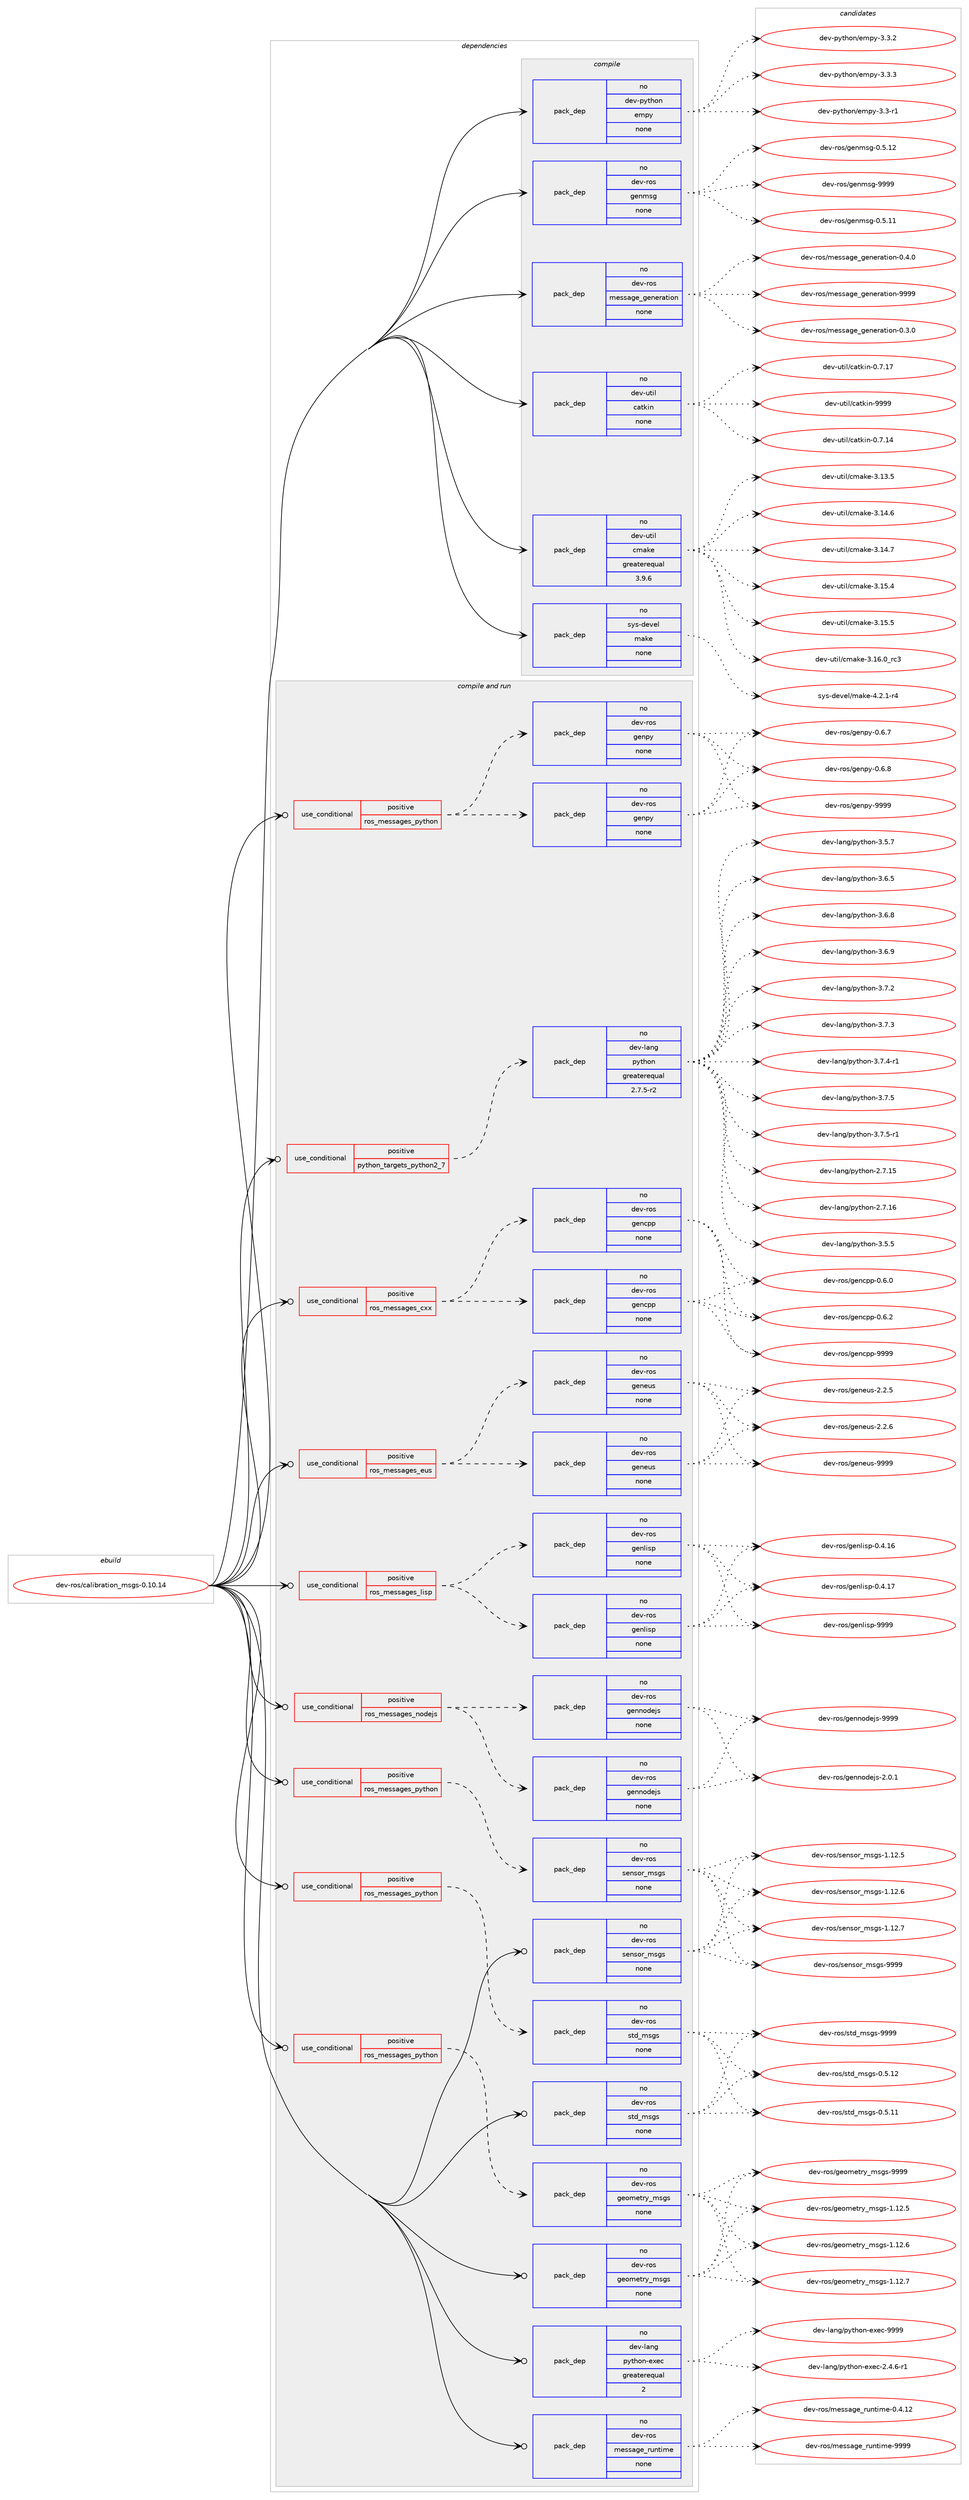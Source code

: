 digraph prolog {

# *************
# Graph options
# *************

newrank=true;
concentrate=true;
compound=true;
graph [rankdir=LR,fontname=Helvetica,fontsize=10,ranksep=1.5];#, ranksep=2.5, nodesep=0.2];
edge  [arrowhead=vee];
node  [fontname=Helvetica,fontsize=10];

# **********
# The ebuild
# **********

subgraph cluster_leftcol {
color=gray;
rank=same;
label=<<i>ebuild</i>>;
id [label="dev-ros/calibration_msgs-0.10.14", color=red, width=4, href="../dev-ros/calibration_msgs-0.10.14.svg"];
}

# ****************
# The dependencies
# ****************

subgraph cluster_midcol {
color=gray;
label=<<i>dependencies</i>>;
subgraph cluster_compile {
fillcolor="#eeeeee";
style=filled;
label=<<i>compile</i>>;
subgraph pack484321 {
dependency649005 [label=<<TABLE BORDER="0" CELLBORDER="1" CELLSPACING="0" CELLPADDING="4" WIDTH="220"><TR><TD ROWSPAN="6" CELLPADDING="30">pack_dep</TD></TR><TR><TD WIDTH="110">no</TD></TR><TR><TD>dev-python</TD></TR><TR><TD>empy</TD></TR><TR><TD>none</TD></TR><TR><TD></TD></TR></TABLE>>, shape=none, color=blue];
}
id:e -> dependency649005:w [weight=20,style="solid",arrowhead="vee"];
subgraph pack484322 {
dependency649006 [label=<<TABLE BORDER="0" CELLBORDER="1" CELLSPACING="0" CELLPADDING="4" WIDTH="220"><TR><TD ROWSPAN="6" CELLPADDING="30">pack_dep</TD></TR><TR><TD WIDTH="110">no</TD></TR><TR><TD>dev-ros</TD></TR><TR><TD>genmsg</TD></TR><TR><TD>none</TD></TR><TR><TD></TD></TR></TABLE>>, shape=none, color=blue];
}
id:e -> dependency649006:w [weight=20,style="solid",arrowhead="vee"];
subgraph pack484323 {
dependency649007 [label=<<TABLE BORDER="0" CELLBORDER="1" CELLSPACING="0" CELLPADDING="4" WIDTH="220"><TR><TD ROWSPAN="6" CELLPADDING="30">pack_dep</TD></TR><TR><TD WIDTH="110">no</TD></TR><TR><TD>dev-ros</TD></TR><TR><TD>message_generation</TD></TR><TR><TD>none</TD></TR><TR><TD></TD></TR></TABLE>>, shape=none, color=blue];
}
id:e -> dependency649007:w [weight=20,style="solid",arrowhead="vee"];
subgraph pack484324 {
dependency649008 [label=<<TABLE BORDER="0" CELLBORDER="1" CELLSPACING="0" CELLPADDING="4" WIDTH="220"><TR><TD ROWSPAN="6" CELLPADDING="30">pack_dep</TD></TR><TR><TD WIDTH="110">no</TD></TR><TR><TD>dev-util</TD></TR><TR><TD>catkin</TD></TR><TR><TD>none</TD></TR><TR><TD></TD></TR></TABLE>>, shape=none, color=blue];
}
id:e -> dependency649008:w [weight=20,style="solid",arrowhead="vee"];
subgraph pack484325 {
dependency649009 [label=<<TABLE BORDER="0" CELLBORDER="1" CELLSPACING="0" CELLPADDING="4" WIDTH="220"><TR><TD ROWSPAN="6" CELLPADDING="30">pack_dep</TD></TR><TR><TD WIDTH="110">no</TD></TR><TR><TD>dev-util</TD></TR><TR><TD>cmake</TD></TR><TR><TD>greaterequal</TD></TR><TR><TD>3.9.6</TD></TR></TABLE>>, shape=none, color=blue];
}
id:e -> dependency649009:w [weight=20,style="solid",arrowhead="vee"];
subgraph pack484326 {
dependency649010 [label=<<TABLE BORDER="0" CELLBORDER="1" CELLSPACING="0" CELLPADDING="4" WIDTH="220"><TR><TD ROWSPAN="6" CELLPADDING="30">pack_dep</TD></TR><TR><TD WIDTH="110">no</TD></TR><TR><TD>sys-devel</TD></TR><TR><TD>make</TD></TR><TR><TD>none</TD></TR><TR><TD></TD></TR></TABLE>>, shape=none, color=blue];
}
id:e -> dependency649010:w [weight=20,style="solid",arrowhead="vee"];
}
subgraph cluster_compileandrun {
fillcolor="#eeeeee";
style=filled;
label=<<i>compile and run</i>>;
subgraph cond152788 {
dependency649011 [label=<<TABLE BORDER="0" CELLBORDER="1" CELLSPACING="0" CELLPADDING="4"><TR><TD ROWSPAN="3" CELLPADDING="10">use_conditional</TD></TR><TR><TD>positive</TD></TR><TR><TD>python_targets_python2_7</TD></TR></TABLE>>, shape=none, color=red];
subgraph pack484327 {
dependency649012 [label=<<TABLE BORDER="0" CELLBORDER="1" CELLSPACING="0" CELLPADDING="4" WIDTH="220"><TR><TD ROWSPAN="6" CELLPADDING="30">pack_dep</TD></TR><TR><TD WIDTH="110">no</TD></TR><TR><TD>dev-lang</TD></TR><TR><TD>python</TD></TR><TR><TD>greaterequal</TD></TR><TR><TD>2.7.5-r2</TD></TR></TABLE>>, shape=none, color=blue];
}
dependency649011:e -> dependency649012:w [weight=20,style="dashed",arrowhead="vee"];
}
id:e -> dependency649011:w [weight=20,style="solid",arrowhead="odotvee"];
subgraph cond152789 {
dependency649013 [label=<<TABLE BORDER="0" CELLBORDER="1" CELLSPACING="0" CELLPADDING="4"><TR><TD ROWSPAN="3" CELLPADDING="10">use_conditional</TD></TR><TR><TD>positive</TD></TR><TR><TD>ros_messages_cxx</TD></TR></TABLE>>, shape=none, color=red];
subgraph pack484328 {
dependency649014 [label=<<TABLE BORDER="0" CELLBORDER="1" CELLSPACING="0" CELLPADDING="4" WIDTH="220"><TR><TD ROWSPAN="6" CELLPADDING="30">pack_dep</TD></TR><TR><TD WIDTH="110">no</TD></TR><TR><TD>dev-ros</TD></TR><TR><TD>gencpp</TD></TR><TR><TD>none</TD></TR><TR><TD></TD></TR></TABLE>>, shape=none, color=blue];
}
dependency649013:e -> dependency649014:w [weight=20,style="dashed",arrowhead="vee"];
subgraph pack484329 {
dependency649015 [label=<<TABLE BORDER="0" CELLBORDER="1" CELLSPACING="0" CELLPADDING="4" WIDTH="220"><TR><TD ROWSPAN="6" CELLPADDING="30">pack_dep</TD></TR><TR><TD WIDTH="110">no</TD></TR><TR><TD>dev-ros</TD></TR><TR><TD>gencpp</TD></TR><TR><TD>none</TD></TR><TR><TD></TD></TR></TABLE>>, shape=none, color=blue];
}
dependency649013:e -> dependency649015:w [weight=20,style="dashed",arrowhead="vee"];
}
id:e -> dependency649013:w [weight=20,style="solid",arrowhead="odotvee"];
subgraph cond152790 {
dependency649016 [label=<<TABLE BORDER="0" CELLBORDER="1" CELLSPACING="0" CELLPADDING="4"><TR><TD ROWSPAN="3" CELLPADDING="10">use_conditional</TD></TR><TR><TD>positive</TD></TR><TR><TD>ros_messages_eus</TD></TR></TABLE>>, shape=none, color=red];
subgraph pack484330 {
dependency649017 [label=<<TABLE BORDER="0" CELLBORDER="1" CELLSPACING="0" CELLPADDING="4" WIDTH="220"><TR><TD ROWSPAN="6" CELLPADDING="30">pack_dep</TD></TR><TR><TD WIDTH="110">no</TD></TR><TR><TD>dev-ros</TD></TR><TR><TD>geneus</TD></TR><TR><TD>none</TD></TR><TR><TD></TD></TR></TABLE>>, shape=none, color=blue];
}
dependency649016:e -> dependency649017:w [weight=20,style="dashed",arrowhead="vee"];
subgraph pack484331 {
dependency649018 [label=<<TABLE BORDER="0" CELLBORDER="1" CELLSPACING="0" CELLPADDING="4" WIDTH="220"><TR><TD ROWSPAN="6" CELLPADDING="30">pack_dep</TD></TR><TR><TD WIDTH="110">no</TD></TR><TR><TD>dev-ros</TD></TR><TR><TD>geneus</TD></TR><TR><TD>none</TD></TR><TR><TD></TD></TR></TABLE>>, shape=none, color=blue];
}
dependency649016:e -> dependency649018:w [weight=20,style="dashed",arrowhead="vee"];
}
id:e -> dependency649016:w [weight=20,style="solid",arrowhead="odotvee"];
subgraph cond152791 {
dependency649019 [label=<<TABLE BORDER="0" CELLBORDER="1" CELLSPACING="0" CELLPADDING="4"><TR><TD ROWSPAN="3" CELLPADDING="10">use_conditional</TD></TR><TR><TD>positive</TD></TR><TR><TD>ros_messages_lisp</TD></TR></TABLE>>, shape=none, color=red];
subgraph pack484332 {
dependency649020 [label=<<TABLE BORDER="0" CELLBORDER="1" CELLSPACING="0" CELLPADDING="4" WIDTH="220"><TR><TD ROWSPAN="6" CELLPADDING="30">pack_dep</TD></TR><TR><TD WIDTH="110">no</TD></TR><TR><TD>dev-ros</TD></TR><TR><TD>genlisp</TD></TR><TR><TD>none</TD></TR><TR><TD></TD></TR></TABLE>>, shape=none, color=blue];
}
dependency649019:e -> dependency649020:w [weight=20,style="dashed",arrowhead="vee"];
subgraph pack484333 {
dependency649021 [label=<<TABLE BORDER="0" CELLBORDER="1" CELLSPACING="0" CELLPADDING="4" WIDTH="220"><TR><TD ROWSPAN="6" CELLPADDING="30">pack_dep</TD></TR><TR><TD WIDTH="110">no</TD></TR><TR><TD>dev-ros</TD></TR><TR><TD>genlisp</TD></TR><TR><TD>none</TD></TR><TR><TD></TD></TR></TABLE>>, shape=none, color=blue];
}
dependency649019:e -> dependency649021:w [weight=20,style="dashed",arrowhead="vee"];
}
id:e -> dependency649019:w [weight=20,style="solid",arrowhead="odotvee"];
subgraph cond152792 {
dependency649022 [label=<<TABLE BORDER="0" CELLBORDER="1" CELLSPACING="0" CELLPADDING="4"><TR><TD ROWSPAN="3" CELLPADDING="10">use_conditional</TD></TR><TR><TD>positive</TD></TR><TR><TD>ros_messages_nodejs</TD></TR></TABLE>>, shape=none, color=red];
subgraph pack484334 {
dependency649023 [label=<<TABLE BORDER="0" CELLBORDER="1" CELLSPACING="0" CELLPADDING="4" WIDTH="220"><TR><TD ROWSPAN="6" CELLPADDING="30">pack_dep</TD></TR><TR><TD WIDTH="110">no</TD></TR><TR><TD>dev-ros</TD></TR><TR><TD>gennodejs</TD></TR><TR><TD>none</TD></TR><TR><TD></TD></TR></TABLE>>, shape=none, color=blue];
}
dependency649022:e -> dependency649023:w [weight=20,style="dashed",arrowhead="vee"];
subgraph pack484335 {
dependency649024 [label=<<TABLE BORDER="0" CELLBORDER="1" CELLSPACING="0" CELLPADDING="4" WIDTH="220"><TR><TD ROWSPAN="6" CELLPADDING="30">pack_dep</TD></TR><TR><TD WIDTH="110">no</TD></TR><TR><TD>dev-ros</TD></TR><TR><TD>gennodejs</TD></TR><TR><TD>none</TD></TR><TR><TD></TD></TR></TABLE>>, shape=none, color=blue];
}
dependency649022:e -> dependency649024:w [weight=20,style="dashed",arrowhead="vee"];
}
id:e -> dependency649022:w [weight=20,style="solid",arrowhead="odotvee"];
subgraph cond152793 {
dependency649025 [label=<<TABLE BORDER="0" CELLBORDER="1" CELLSPACING="0" CELLPADDING="4"><TR><TD ROWSPAN="3" CELLPADDING="10">use_conditional</TD></TR><TR><TD>positive</TD></TR><TR><TD>ros_messages_python</TD></TR></TABLE>>, shape=none, color=red];
subgraph pack484336 {
dependency649026 [label=<<TABLE BORDER="0" CELLBORDER="1" CELLSPACING="0" CELLPADDING="4" WIDTH="220"><TR><TD ROWSPAN="6" CELLPADDING="30">pack_dep</TD></TR><TR><TD WIDTH="110">no</TD></TR><TR><TD>dev-ros</TD></TR><TR><TD>genpy</TD></TR><TR><TD>none</TD></TR><TR><TD></TD></TR></TABLE>>, shape=none, color=blue];
}
dependency649025:e -> dependency649026:w [weight=20,style="dashed",arrowhead="vee"];
subgraph pack484337 {
dependency649027 [label=<<TABLE BORDER="0" CELLBORDER="1" CELLSPACING="0" CELLPADDING="4" WIDTH="220"><TR><TD ROWSPAN="6" CELLPADDING="30">pack_dep</TD></TR><TR><TD WIDTH="110">no</TD></TR><TR><TD>dev-ros</TD></TR><TR><TD>genpy</TD></TR><TR><TD>none</TD></TR><TR><TD></TD></TR></TABLE>>, shape=none, color=blue];
}
dependency649025:e -> dependency649027:w [weight=20,style="dashed",arrowhead="vee"];
}
id:e -> dependency649025:w [weight=20,style="solid",arrowhead="odotvee"];
subgraph cond152794 {
dependency649028 [label=<<TABLE BORDER="0" CELLBORDER="1" CELLSPACING="0" CELLPADDING="4"><TR><TD ROWSPAN="3" CELLPADDING="10">use_conditional</TD></TR><TR><TD>positive</TD></TR><TR><TD>ros_messages_python</TD></TR></TABLE>>, shape=none, color=red];
subgraph pack484338 {
dependency649029 [label=<<TABLE BORDER="0" CELLBORDER="1" CELLSPACING="0" CELLPADDING="4" WIDTH="220"><TR><TD ROWSPAN="6" CELLPADDING="30">pack_dep</TD></TR><TR><TD WIDTH="110">no</TD></TR><TR><TD>dev-ros</TD></TR><TR><TD>geometry_msgs</TD></TR><TR><TD>none</TD></TR><TR><TD></TD></TR></TABLE>>, shape=none, color=blue];
}
dependency649028:e -> dependency649029:w [weight=20,style="dashed",arrowhead="vee"];
}
id:e -> dependency649028:w [weight=20,style="solid",arrowhead="odotvee"];
subgraph cond152795 {
dependency649030 [label=<<TABLE BORDER="0" CELLBORDER="1" CELLSPACING="0" CELLPADDING="4"><TR><TD ROWSPAN="3" CELLPADDING="10">use_conditional</TD></TR><TR><TD>positive</TD></TR><TR><TD>ros_messages_python</TD></TR></TABLE>>, shape=none, color=red];
subgraph pack484339 {
dependency649031 [label=<<TABLE BORDER="0" CELLBORDER="1" CELLSPACING="0" CELLPADDING="4" WIDTH="220"><TR><TD ROWSPAN="6" CELLPADDING="30">pack_dep</TD></TR><TR><TD WIDTH="110">no</TD></TR><TR><TD>dev-ros</TD></TR><TR><TD>sensor_msgs</TD></TR><TR><TD>none</TD></TR><TR><TD></TD></TR></TABLE>>, shape=none, color=blue];
}
dependency649030:e -> dependency649031:w [weight=20,style="dashed",arrowhead="vee"];
}
id:e -> dependency649030:w [weight=20,style="solid",arrowhead="odotvee"];
subgraph cond152796 {
dependency649032 [label=<<TABLE BORDER="0" CELLBORDER="1" CELLSPACING="0" CELLPADDING="4"><TR><TD ROWSPAN="3" CELLPADDING="10">use_conditional</TD></TR><TR><TD>positive</TD></TR><TR><TD>ros_messages_python</TD></TR></TABLE>>, shape=none, color=red];
subgraph pack484340 {
dependency649033 [label=<<TABLE BORDER="0" CELLBORDER="1" CELLSPACING="0" CELLPADDING="4" WIDTH="220"><TR><TD ROWSPAN="6" CELLPADDING="30">pack_dep</TD></TR><TR><TD WIDTH="110">no</TD></TR><TR><TD>dev-ros</TD></TR><TR><TD>std_msgs</TD></TR><TR><TD>none</TD></TR><TR><TD></TD></TR></TABLE>>, shape=none, color=blue];
}
dependency649032:e -> dependency649033:w [weight=20,style="dashed",arrowhead="vee"];
}
id:e -> dependency649032:w [weight=20,style="solid",arrowhead="odotvee"];
subgraph pack484341 {
dependency649034 [label=<<TABLE BORDER="0" CELLBORDER="1" CELLSPACING="0" CELLPADDING="4" WIDTH="220"><TR><TD ROWSPAN="6" CELLPADDING="30">pack_dep</TD></TR><TR><TD WIDTH="110">no</TD></TR><TR><TD>dev-lang</TD></TR><TR><TD>python-exec</TD></TR><TR><TD>greaterequal</TD></TR><TR><TD>2</TD></TR></TABLE>>, shape=none, color=blue];
}
id:e -> dependency649034:w [weight=20,style="solid",arrowhead="odotvee"];
subgraph pack484342 {
dependency649035 [label=<<TABLE BORDER="0" CELLBORDER="1" CELLSPACING="0" CELLPADDING="4" WIDTH="220"><TR><TD ROWSPAN="6" CELLPADDING="30">pack_dep</TD></TR><TR><TD WIDTH="110">no</TD></TR><TR><TD>dev-ros</TD></TR><TR><TD>geometry_msgs</TD></TR><TR><TD>none</TD></TR><TR><TD></TD></TR></TABLE>>, shape=none, color=blue];
}
id:e -> dependency649035:w [weight=20,style="solid",arrowhead="odotvee"];
subgraph pack484343 {
dependency649036 [label=<<TABLE BORDER="0" CELLBORDER="1" CELLSPACING="0" CELLPADDING="4" WIDTH="220"><TR><TD ROWSPAN="6" CELLPADDING="30">pack_dep</TD></TR><TR><TD WIDTH="110">no</TD></TR><TR><TD>dev-ros</TD></TR><TR><TD>message_runtime</TD></TR><TR><TD>none</TD></TR><TR><TD></TD></TR></TABLE>>, shape=none, color=blue];
}
id:e -> dependency649036:w [weight=20,style="solid",arrowhead="odotvee"];
subgraph pack484344 {
dependency649037 [label=<<TABLE BORDER="0" CELLBORDER="1" CELLSPACING="0" CELLPADDING="4" WIDTH="220"><TR><TD ROWSPAN="6" CELLPADDING="30">pack_dep</TD></TR><TR><TD WIDTH="110">no</TD></TR><TR><TD>dev-ros</TD></TR><TR><TD>sensor_msgs</TD></TR><TR><TD>none</TD></TR><TR><TD></TD></TR></TABLE>>, shape=none, color=blue];
}
id:e -> dependency649037:w [weight=20,style="solid",arrowhead="odotvee"];
subgraph pack484345 {
dependency649038 [label=<<TABLE BORDER="0" CELLBORDER="1" CELLSPACING="0" CELLPADDING="4" WIDTH="220"><TR><TD ROWSPAN="6" CELLPADDING="30">pack_dep</TD></TR><TR><TD WIDTH="110">no</TD></TR><TR><TD>dev-ros</TD></TR><TR><TD>std_msgs</TD></TR><TR><TD>none</TD></TR><TR><TD></TD></TR></TABLE>>, shape=none, color=blue];
}
id:e -> dependency649038:w [weight=20,style="solid",arrowhead="odotvee"];
}
subgraph cluster_run {
fillcolor="#eeeeee";
style=filled;
label=<<i>run</i>>;
}
}

# **************
# The candidates
# **************

subgraph cluster_choices {
rank=same;
color=gray;
label=<<i>candidates</i>>;

subgraph choice484321 {
color=black;
nodesep=1;
choice1001011184511212111610411111047101109112121455146514511449 [label="dev-python/empy-3.3-r1", color=red, width=4,href="../dev-python/empy-3.3-r1.svg"];
choice1001011184511212111610411111047101109112121455146514650 [label="dev-python/empy-3.3.2", color=red, width=4,href="../dev-python/empy-3.3.2.svg"];
choice1001011184511212111610411111047101109112121455146514651 [label="dev-python/empy-3.3.3", color=red, width=4,href="../dev-python/empy-3.3.3.svg"];
dependency649005:e -> choice1001011184511212111610411111047101109112121455146514511449:w [style=dotted,weight="100"];
dependency649005:e -> choice1001011184511212111610411111047101109112121455146514650:w [style=dotted,weight="100"];
dependency649005:e -> choice1001011184511212111610411111047101109112121455146514651:w [style=dotted,weight="100"];
}
subgraph choice484322 {
color=black;
nodesep=1;
choice100101118451141111154710310111010911510345484653464949 [label="dev-ros/genmsg-0.5.11", color=red, width=4,href="../dev-ros/genmsg-0.5.11.svg"];
choice100101118451141111154710310111010911510345484653464950 [label="dev-ros/genmsg-0.5.12", color=red, width=4,href="../dev-ros/genmsg-0.5.12.svg"];
choice10010111845114111115471031011101091151034557575757 [label="dev-ros/genmsg-9999", color=red, width=4,href="../dev-ros/genmsg-9999.svg"];
dependency649006:e -> choice100101118451141111154710310111010911510345484653464949:w [style=dotted,weight="100"];
dependency649006:e -> choice100101118451141111154710310111010911510345484653464950:w [style=dotted,weight="100"];
dependency649006:e -> choice10010111845114111115471031011101091151034557575757:w [style=dotted,weight="100"];
}
subgraph choice484323 {
color=black;
nodesep=1;
choice1001011184511411111547109101115115971031019510310111010111497116105111110454846514648 [label="dev-ros/message_generation-0.3.0", color=red, width=4,href="../dev-ros/message_generation-0.3.0.svg"];
choice1001011184511411111547109101115115971031019510310111010111497116105111110454846524648 [label="dev-ros/message_generation-0.4.0", color=red, width=4,href="../dev-ros/message_generation-0.4.0.svg"];
choice10010111845114111115471091011151159710310195103101110101114971161051111104557575757 [label="dev-ros/message_generation-9999", color=red, width=4,href="../dev-ros/message_generation-9999.svg"];
dependency649007:e -> choice1001011184511411111547109101115115971031019510310111010111497116105111110454846514648:w [style=dotted,weight="100"];
dependency649007:e -> choice1001011184511411111547109101115115971031019510310111010111497116105111110454846524648:w [style=dotted,weight="100"];
dependency649007:e -> choice10010111845114111115471091011151159710310195103101110101114971161051111104557575757:w [style=dotted,weight="100"];
}
subgraph choice484324 {
color=black;
nodesep=1;
choice1001011184511711610510847999711610710511045484655464952 [label="dev-util/catkin-0.7.14", color=red, width=4,href="../dev-util/catkin-0.7.14.svg"];
choice1001011184511711610510847999711610710511045484655464955 [label="dev-util/catkin-0.7.17", color=red, width=4,href="../dev-util/catkin-0.7.17.svg"];
choice100101118451171161051084799971161071051104557575757 [label="dev-util/catkin-9999", color=red, width=4,href="../dev-util/catkin-9999.svg"];
dependency649008:e -> choice1001011184511711610510847999711610710511045484655464952:w [style=dotted,weight="100"];
dependency649008:e -> choice1001011184511711610510847999711610710511045484655464955:w [style=dotted,weight="100"];
dependency649008:e -> choice100101118451171161051084799971161071051104557575757:w [style=dotted,weight="100"];
}
subgraph choice484325 {
color=black;
nodesep=1;
choice1001011184511711610510847991099710710145514649514653 [label="dev-util/cmake-3.13.5", color=red, width=4,href="../dev-util/cmake-3.13.5.svg"];
choice1001011184511711610510847991099710710145514649524654 [label="dev-util/cmake-3.14.6", color=red, width=4,href="../dev-util/cmake-3.14.6.svg"];
choice1001011184511711610510847991099710710145514649524655 [label="dev-util/cmake-3.14.7", color=red, width=4,href="../dev-util/cmake-3.14.7.svg"];
choice1001011184511711610510847991099710710145514649534652 [label="dev-util/cmake-3.15.4", color=red, width=4,href="../dev-util/cmake-3.15.4.svg"];
choice1001011184511711610510847991099710710145514649534653 [label="dev-util/cmake-3.15.5", color=red, width=4,href="../dev-util/cmake-3.15.5.svg"];
choice1001011184511711610510847991099710710145514649544648951149951 [label="dev-util/cmake-3.16.0_rc3", color=red, width=4,href="../dev-util/cmake-3.16.0_rc3.svg"];
dependency649009:e -> choice1001011184511711610510847991099710710145514649514653:w [style=dotted,weight="100"];
dependency649009:e -> choice1001011184511711610510847991099710710145514649524654:w [style=dotted,weight="100"];
dependency649009:e -> choice1001011184511711610510847991099710710145514649524655:w [style=dotted,weight="100"];
dependency649009:e -> choice1001011184511711610510847991099710710145514649534652:w [style=dotted,weight="100"];
dependency649009:e -> choice1001011184511711610510847991099710710145514649534653:w [style=dotted,weight="100"];
dependency649009:e -> choice1001011184511711610510847991099710710145514649544648951149951:w [style=dotted,weight="100"];
}
subgraph choice484326 {
color=black;
nodesep=1;
choice1151211154510010111810110847109971071014552465046494511452 [label="sys-devel/make-4.2.1-r4", color=red, width=4,href="../sys-devel/make-4.2.1-r4.svg"];
dependency649010:e -> choice1151211154510010111810110847109971071014552465046494511452:w [style=dotted,weight="100"];
}
subgraph choice484327 {
color=black;
nodesep=1;
choice10010111845108971101034711212111610411111045504655464953 [label="dev-lang/python-2.7.15", color=red, width=4,href="../dev-lang/python-2.7.15.svg"];
choice10010111845108971101034711212111610411111045504655464954 [label="dev-lang/python-2.7.16", color=red, width=4,href="../dev-lang/python-2.7.16.svg"];
choice100101118451089711010347112121116104111110455146534653 [label="dev-lang/python-3.5.5", color=red, width=4,href="../dev-lang/python-3.5.5.svg"];
choice100101118451089711010347112121116104111110455146534655 [label="dev-lang/python-3.5.7", color=red, width=4,href="../dev-lang/python-3.5.7.svg"];
choice100101118451089711010347112121116104111110455146544653 [label="dev-lang/python-3.6.5", color=red, width=4,href="../dev-lang/python-3.6.5.svg"];
choice100101118451089711010347112121116104111110455146544656 [label="dev-lang/python-3.6.8", color=red, width=4,href="../dev-lang/python-3.6.8.svg"];
choice100101118451089711010347112121116104111110455146544657 [label="dev-lang/python-3.6.9", color=red, width=4,href="../dev-lang/python-3.6.9.svg"];
choice100101118451089711010347112121116104111110455146554650 [label="dev-lang/python-3.7.2", color=red, width=4,href="../dev-lang/python-3.7.2.svg"];
choice100101118451089711010347112121116104111110455146554651 [label="dev-lang/python-3.7.3", color=red, width=4,href="../dev-lang/python-3.7.3.svg"];
choice1001011184510897110103471121211161041111104551465546524511449 [label="dev-lang/python-3.7.4-r1", color=red, width=4,href="../dev-lang/python-3.7.4-r1.svg"];
choice100101118451089711010347112121116104111110455146554653 [label="dev-lang/python-3.7.5", color=red, width=4,href="../dev-lang/python-3.7.5.svg"];
choice1001011184510897110103471121211161041111104551465546534511449 [label="dev-lang/python-3.7.5-r1", color=red, width=4,href="../dev-lang/python-3.7.5-r1.svg"];
dependency649012:e -> choice10010111845108971101034711212111610411111045504655464953:w [style=dotted,weight="100"];
dependency649012:e -> choice10010111845108971101034711212111610411111045504655464954:w [style=dotted,weight="100"];
dependency649012:e -> choice100101118451089711010347112121116104111110455146534653:w [style=dotted,weight="100"];
dependency649012:e -> choice100101118451089711010347112121116104111110455146534655:w [style=dotted,weight="100"];
dependency649012:e -> choice100101118451089711010347112121116104111110455146544653:w [style=dotted,weight="100"];
dependency649012:e -> choice100101118451089711010347112121116104111110455146544656:w [style=dotted,weight="100"];
dependency649012:e -> choice100101118451089711010347112121116104111110455146544657:w [style=dotted,weight="100"];
dependency649012:e -> choice100101118451089711010347112121116104111110455146554650:w [style=dotted,weight="100"];
dependency649012:e -> choice100101118451089711010347112121116104111110455146554651:w [style=dotted,weight="100"];
dependency649012:e -> choice1001011184510897110103471121211161041111104551465546524511449:w [style=dotted,weight="100"];
dependency649012:e -> choice100101118451089711010347112121116104111110455146554653:w [style=dotted,weight="100"];
dependency649012:e -> choice1001011184510897110103471121211161041111104551465546534511449:w [style=dotted,weight="100"];
}
subgraph choice484328 {
color=black;
nodesep=1;
choice100101118451141111154710310111099112112454846544648 [label="dev-ros/gencpp-0.6.0", color=red, width=4,href="../dev-ros/gencpp-0.6.0.svg"];
choice100101118451141111154710310111099112112454846544650 [label="dev-ros/gencpp-0.6.2", color=red, width=4,href="../dev-ros/gencpp-0.6.2.svg"];
choice1001011184511411111547103101110991121124557575757 [label="dev-ros/gencpp-9999", color=red, width=4,href="../dev-ros/gencpp-9999.svg"];
dependency649014:e -> choice100101118451141111154710310111099112112454846544648:w [style=dotted,weight="100"];
dependency649014:e -> choice100101118451141111154710310111099112112454846544650:w [style=dotted,weight="100"];
dependency649014:e -> choice1001011184511411111547103101110991121124557575757:w [style=dotted,weight="100"];
}
subgraph choice484329 {
color=black;
nodesep=1;
choice100101118451141111154710310111099112112454846544648 [label="dev-ros/gencpp-0.6.0", color=red, width=4,href="../dev-ros/gencpp-0.6.0.svg"];
choice100101118451141111154710310111099112112454846544650 [label="dev-ros/gencpp-0.6.2", color=red, width=4,href="../dev-ros/gencpp-0.6.2.svg"];
choice1001011184511411111547103101110991121124557575757 [label="dev-ros/gencpp-9999", color=red, width=4,href="../dev-ros/gencpp-9999.svg"];
dependency649015:e -> choice100101118451141111154710310111099112112454846544648:w [style=dotted,weight="100"];
dependency649015:e -> choice100101118451141111154710310111099112112454846544650:w [style=dotted,weight="100"];
dependency649015:e -> choice1001011184511411111547103101110991121124557575757:w [style=dotted,weight="100"];
}
subgraph choice484330 {
color=black;
nodesep=1;
choice1001011184511411111547103101110101117115455046504653 [label="dev-ros/geneus-2.2.5", color=red, width=4,href="../dev-ros/geneus-2.2.5.svg"];
choice1001011184511411111547103101110101117115455046504654 [label="dev-ros/geneus-2.2.6", color=red, width=4,href="../dev-ros/geneus-2.2.6.svg"];
choice10010111845114111115471031011101011171154557575757 [label="dev-ros/geneus-9999", color=red, width=4,href="../dev-ros/geneus-9999.svg"];
dependency649017:e -> choice1001011184511411111547103101110101117115455046504653:w [style=dotted,weight="100"];
dependency649017:e -> choice1001011184511411111547103101110101117115455046504654:w [style=dotted,weight="100"];
dependency649017:e -> choice10010111845114111115471031011101011171154557575757:w [style=dotted,weight="100"];
}
subgraph choice484331 {
color=black;
nodesep=1;
choice1001011184511411111547103101110101117115455046504653 [label="dev-ros/geneus-2.2.5", color=red, width=4,href="../dev-ros/geneus-2.2.5.svg"];
choice1001011184511411111547103101110101117115455046504654 [label="dev-ros/geneus-2.2.6", color=red, width=4,href="../dev-ros/geneus-2.2.6.svg"];
choice10010111845114111115471031011101011171154557575757 [label="dev-ros/geneus-9999", color=red, width=4,href="../dev-ros/geneus-9999.svg"];
dependency649018:e -> choice1001011184511411111547103101110101117115455046504653:w [style=dotted,weight="100"];
dependency649018:e -> choice1001011184511411111547103101110101117115455046504654:w [style=dotted,weight="100"];
dependency649018:e -> choice10010111845114111115471031011101011171154557575757:w [style=dotted,weight="100"];
}
subgraph choice484332 {
color=black;
nodesep=1;
choice100101118451141111154710310111010810511511245484652464954 [label="dev-ros/genlisp-0.4.16", color=red, width=4,href="../dev-ros/genlisp-0.4.16.svg"];
choice100101118451141111154710310111010810511511245484652464955 [label="dev-ros/genlisp-0.4.17", color=red, width=4,href="../dev-ros/genlisp-0.4.17.svg"];
choice10010111845114111115471031011101081051151124557575757 [label="dev-ros/genlisp-9999", color=red, width=4,href="../dev-ros/genlisp-9999.svg"];
dependency649020:e -> choice100101118451141111154710310111010810511511245484652464954:w [style=dotted,weight="100"];
dependency649020:e -> choice100101118451141111154710310111010810511511245484652464955:w [style=dotted,weight="100"];
dependency649020:e -> choice10010111845114111115471031011101081051151124557575757:w [style=dotted,weight="100"];
}
subgraph choice484333 {
color=black;
nodesep=1;
choice100101118451141111154710310111010810511511245484652464954 [label="dev-ros/genlisp-0.4.16", color=red, width=4,href="../dev-ros/genlisp-0.4.16.svg"];
choice100101118451141111154710310111010810511511245484652464955 [label="dev-ros/genlisp-0.4.17", color=red, width=4,href="../dev-ros/genlisp-0.4.17.svg"];
choice10010111845114111115471031011101081051151124557575757 [label="dev-ros/genlisp-9999", color=red, width=4,href="../dev-ros/genlisp-9999.svg"];
dependency649021:e -> choice100101118451141111154710310111010810511511245484652464954:w [style=dotted,weight="100"];
dependency649021:e -> choice100101118451141111154710310111010810511511245484652464955:w [style=dotted,weight="100"];
dependency649021:e -> choice10010111845114111115471031011101081051151124557575757:w [style=dotted,weight="100"];
}
subgraph choice484334 {
color=black;
nodesep=1;
choice1001011184511411111547103101110110111100101106115455046484649 [label="dev-ros/gennodejs-2.0.1", color=red, width=4,href="../dev-ros/gennodejs-2.0.1.svg"];
choice10010111845114111115471031011101101111001011061154557575757 [label="dev-ros/gennodejs-9999", color=red, width=4,href="../dev-ros/gennodejs-9999.svg"];
dependency649023:e -> choice1001011184511411111547103101110110111100101106115455046484649:w [style=dotted,weight="100"];
dependency649023:e -> choice10010111845114111115471031011101101111001011061154557575757:w [style=dotted,weight="100"];
}
subgraph choice484335 {
color=black;
nodesep=1;
choice1001011184511411111547103101110110111100101106115455046484649 [label="dev-ros/gennodejs-2.0.1", color=red, width=4,href="../dev-ros/gennodejs-2.0.1.svg"];
choice10010111845114111115471031011101101111001011061154557575757 [label="dev-ros/gennodejs-9999", color=red, width=4,href="../dev-ros/gennodejs-9999.svg"];
dependency649024:e -> choice1001011184511411111547103101110110111100101106115455046484649:w [style=dotted,weight="100"];
dependency649024:e -> choice10010111845114111115471031011101101111001011061154557575757:w [style=dotted,weight="100"];
}
subgraph choice484336 {
color=black;
nodesep=1;
choice1001011184511411111547103101110112121454846544655 [label="dev-ros/genpy-0.6.7", color=red, width=4,href="../dev-ros/genpy-0.6.7.svg"];
choice1001011184511411111547103101110112121454846544656 [label="dev-ros/genpy-0.6.8", color=red, width=4,href="../dev-ros/genpy-0.6.8.svg"];
choice10010111845114111115471031011101121214557575757 [label="dev-ros/genpy-9999", color=red, width=4,href="../dev-ros/genpy-9999.svg"];
dependency649026:e -> choice1001011184511411111547103101110112121454846544655:w [style=dotted,weight="100"];
dependency649026:e -> choice1001011184511411111547103101110112121454846544656:w [style=dotted,weight="100"];
dependency649026:e -> choice10010111845114111115471031011101121214557575757:w [style=dotted,weight="100"];
}
subgraph choice484337 {
color=black;
nodesep=1;
choice1001011184511411111547103101110112121454846544655 [label="dev-ros/genpy-0.6.7", color=red, width=4,href="../dev-ros/genpy-0.6.7.svg"];
choice1001011184511411111547103101110112121454846544656 [label="dev-ros/genpy-0.6.8", color=red, width=4,href="../dev-ros/genpy-0.6.8.svg"];
choice10010111845114111115471031011101121214557575757 [label="dev-ros/genpy-9999", color=red, width=4,href="../dev-ros/genpy-9999.svg"];
dependency649027:e -> choice1001011184511411111547103101110112121454846544655:w [style=dotted,weight="100"];
dependency649027:e -> choice1001011184511411111547103101110112121454846544656:w [style=dotted,weight="100"];
dependency649027:e -> choice10010111845114111115471031011101121214557575757:w [style=dotted,weight="100"];
}
subgraph choice484338 {
color=black;
nodesep=1;
choice10010111845114111115471031011111091011161141219510911510311545494649504653 [label="dev-ros/geometry_msgs-1.12.5", color=red, width=4,href="../dev-ros/geometry_msgs-1.12.5.svg"];
choice10010111845114111115471031011111091011161141219510911510311545494649504654 [label="dev-ros/geometry_msgs-1.12.6", color=red, width=4,href="../dev-ros/geometry_msgs-1.12.6.svg"];
choice10010111845114111115471031011111091011161141219510911510311545494649504655 [label="dev-ros/geometry_msgs-1.12.7", color=red, width=4,href="../dev-ros/geometry_msgs-1.12.7.svg"];
choice1001011184511411111547103101111109101116114121951091151031154557575757 [label="dev-ros/geometry_msgs-9999", color=red, width=4,href="../dev-ros/geometry_msgs-9999.svg"];
dependency649029:e -> choice10010111845114111115471031011111091011161141219510911510311545494649504653:w [style=dotted,weight="100"];
dependency649029:e -> choice10010111845114111115471031011111091011161141219510911510311545494649504654:w [style=dotted,weight="100"];
dependency649029:e -> choice10010111845114111115471031011111091011161141219510911510311545494649504655:w [style=dotted,weight="100"];
dependency649029:e -> choice1001011184511411111547103101111109101116114121951091151031154557575757:w [style=dotted,weight="100"];
}
subgraph choice484339 {
color=black;
nodesep=1;
choice10010111845114111115471151011101151111149510911510311545494649504653 [label="dev-ros/sensor_msgs-1.12.5", color=red, width=4,href="../dev-ros/sensor_msgs-1.12.5.svg"];
choice10010111845114111115471151011101151111149510911510311545494649504654 [label="dev-ros/sensor_msgs-1.12.6", color=red, width=4,href="../dev-ros/sensor_msgs-1.12.6.svg"];
choice10010111845114111115471151011101151111149510911510311545494649504655 [label="dev-ros/sensor_msgs-1.12.7", color=red, width=4,href="../dev-ros/sensor_msgs-1.12.7.svg"];
choice1001011184511411111547115101110115111114951091151031154557575757 [label="dev-ros/sensor_msgs-9999", color=red, width=4,href="../dev-ros/sensor_msgs-9999.svg"];
dependency649031:e -> choice10010111845114111115471151011101151111149510911510311545494649504653:w [style=dotted,weight="100"];
dependency649031:e -> choice10010111845114111115471151011101151111149510911510311545494649504654:w [style=dotted,weight="100"];
dependency649031:e -> choice10010111845114111115471151011101151111149510911510311545494649504655:w [style=dotted,weight="100"];
dependency649031:e -> choice1001011184511411111547115101110115111114951091151031154557575757:w [style=dotted,weight="100"];
}
subgraph choice484340 {
color=black;
nodesep=1;
choice10010111845114111115471151161009510911510311545484653464949 [label="dev-ros/std_msgs-0.5.11", color=red, width=4,href="../dev-ros/std_msgs-0.5.11.svg"];
choice10010111845114111115471151161009510911510311545484653464950 [label="dev-ros/std_msgs-0.5.12", color=red, width=4,href="../dev-ros/std_msgs-0.5.12.svg"];
choice1001011184511411111547115116100951091151031154557575757 [label="dev-ros/std_msgs-9999", color=red, width=4,href="../dev-ros/std_msgs-9999.svg"];
dependency649033:e -> choice10010111845114111115471151161009510911510311545484653464949:w [style=dotted,weight="100"];
dependency649033:e -> choice10010111845114111115471151161009510911510311545484653464950:w [style=dotted,weight="100"];
dependency649033:e -> choice1001011184511411111547115116100951091151031154557575757:w [style=dotted,weight="100"];
}
subgraph choice484341 {
color=black;
nodesep=1;
choice10010111845108971101034711212111610411111045101120101994550465246544511449 [label="dev-lang/python-exec-2.4.6-r1", color=red, width=4,href="../dev-lang/python-exec-2.4.6-r1.svg"];
choice10010111845108971101034711212111610411111045101120101994557575757 [label="dev-lang/python-exec-9999", color=red, width=4,href="../dev-lang/python-exec-9999.svg"];
dependency649034:e -> choice10010111845108971101034711212111610411111045101120101994550465246544511449:w [style=dotted,weight="100"];
dependency649034:e -> choice10010111845108971101034711212111610411111045101120101994557575757:w [style=dotted,weight="100"];
}
subgraph choice484342 {
color=black;
nodesep=1;
choice10010111845114111115471031011111091011161141219510911510311545494649504653 [label="dev-ros/geometry_msgs-1.12.5", color=red, width=4,href="../dev-ros/geometry_msgs-1.12.5.svg"];
choice10010111845114111115471031011111091011161141219510911510311545494649504654 [label="dev-ros/geometry_msgs-1.12.6", color=red, width=4,href="../dev-ros/geometry_msgs-1.12.6.svg"];
choice10010111845114111115471031011111091011161141219510911510311545494649504655 [label="dev-ros/geometry_msgs-1.12.7", color=red, width=4,href="../dev-ros/geometry_msgs-1.12.7.svg"];
choice1001011184511411111547103101111109101116114121951091151031154557575757 [label="dev-ros/geometry_msgs-9999", color=red, width=4,href="../dev-ros/geometry_msgs-9999.svg"];
dependency649035:e -> choice10010111845114111115471031011111091011161141219510911510311545494649504653:w [style=dotted,weight="100"];
dependency649035:e -> choice10010111845114111115471031011111091011161141219510911510311545494649504654:w [style=dotted,weight="100"];
dependency649035:e -> choice10010111845114111115471031011111091011161141219510911510311545494649504655:w [style=dotted,weight="100"];
dependency649035:e -> choice1001011184511411111547103101111109101116114121951091151031154557575757:w [style=dotted,weight="100"];
}
subgraph choice484343 {
color=black;
nodesep=1;
choice1001011184511411111547109101115115971031019511411711011610510910145484652464950 [label="dev-ros/message_runtime-0.4.12", color=red, width=4,href="../dev-ros/message_runtime-0.4.12.svg"];
choice100101118451141111154710910111511597103101951141171101161051091014557575757 [label="dev-ros/message_runtime-9999", color=red, width=4,href="../dev-ros/message_runtime-9999.svg"];
dependency649036:e -> choice1001011184511411111547109101115115971031019511411711011610510910145484652464950:w [style=dotted,weight="100"];
dependency649036:e -> choice100101118451141111154710910111511597103101951141171101161051091014557575757:w [style=dotted,weight="100"];
}
subgraph choice484344 {
color=black;
nodesep=1;
choice10010111845114111115471151011101151111149510911510311545494649504653 [label="dev-ros/sensor_msgs-1.12.5", color=red, width=4,href="../dev-ros/sensor_msgs-1.12.5.svg"];
choice10010111845114111115471151011101151111149510911510311545494649504654 [label="dev-ros/sensor_msgs-1.12.6", color=red, width=4,href="../dev-ros/sensor_msgs-1.12.6.svg"];
choice10010111845114111115471151011101151111149510911510311545494649504655 [label="dev-ros/sensor_msgs-1.12.7", color=red, width=4,href="../dev-ros/sensor_msgs-1.12.7.svg"];
choice1001011184511411111547115101110115111114951091151031154557575757 [label="dev-ros/sensor_msgs-9999", color=red, width=4,href="../dev-ros/sensor_msgs-9999.svg"];
dependency649037:e -> choice10010111845114111115471151011101151111149510911510311545494649504653:w [style=dotted,weight="100"];
dependency649037:e -> choice10010111845114111115471151011101151111149510911510311545494649504654:w [style=dotted,weight="100"];
dependency649037:e -> choice10010111845114111115471151011101151111149510911510311545494649504655:w [style=dotted,weight="100"];
dependency649037:e -> choice1001011184511411111547115101110115111114951091151031154557575757:w [style=dotted,weight="100"];
}
subgraph choice484345 {
color=black;
nodesep=1;
choice10010111845114111115471151161009510911510311545484653464949 [label="dev-ros/std_msgs-0.5.11", color=red, width=4,href="../dev-ros/std_msgs-0.5.11.svg"];
choice10010111845114111115471151161009510911510311545484653464950 [label="dev-ros/std_msgs-0.5.12", color=red, width=4,href="../dev-ros/std_msgs-0.5.12.svg"];
choice1001011184511411111547115116100951091151031154557575757 [label="dev-ros/std_msgs-9999", color=red, width=4,href="../dev-ros/std_msgs-9999.svg"];
dependency649038:e -> choice10010111845114111115471151161009510911510311545484653464949:w [style=dotted,weight="100"];
dependency649038:e -> choice10010111845114111115471151161009510911510311545484653464950:w [style=dotted,weight="100"];
dependency649038:e -> choice1001011184511411111547115116100951091151031154557575757:w [style=dotted,weight="100"];
}
}

}
